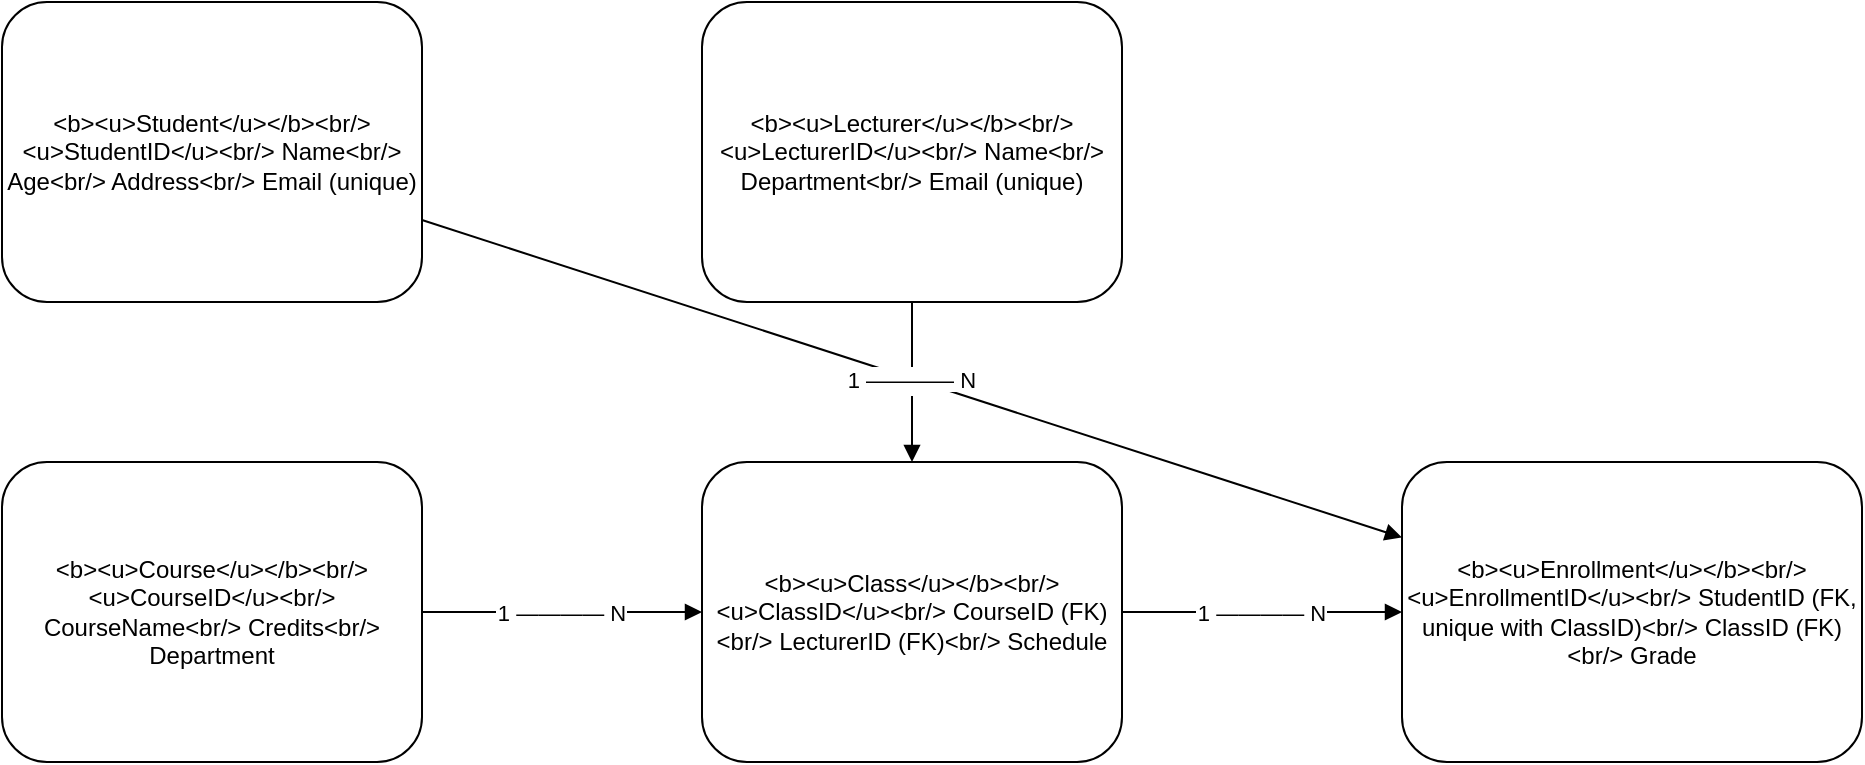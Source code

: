 <mxfile version="24.7.7" type="device">
  <diagram id="yb-college-eer" name="EER Diagram">
    <mxGraphModel dx="1480" dy="800" grid="1" gridSize="10" guides="1" tooltips="1" connect="1" fold="1" page="1" pageScale="1" pageWidth="1600" pageHeight="1000" math="0" shadow="0">
      <root>
        <mxCell id="0"/>
        <mxCell id="1" parent="0"/>
        
    <mxCell id="student" value="&lt;b&gt;&lt;u&gt;Student&lt;/u&gt;&lt;/b&gt;&lt;br/&gt;
&lt;u&gt;StudentID&lt;/u&gt;&lt;br/&gt;
Name&lt;br/&gt;
Age&lt;br/&gt;
Address&lt;br/&gt;
Email (unique)" style="shape=rectangle;whiteSpace=wrap;rounded=1;fillColor=#ffffff;strokeColor=#000000;fontSize=12;" vertex="1" parent="1">
      <mxGeometry x="80" y="100" width="210" height="150" as="geometry"/>
    </mxCell>
        
    <mxCell id="lecturer" value="&lt;b&gt;&lt;u&gt;Lecturer&lt;/u&gt;&lt;/b&gt;&lt;br/&gt;
&lt;u&gt;LecturerID&lt;/u&gt;&lt;br/&gt;
Name&lt;br/&gt;
Department&lt;br/&gt;
Email (unique)" style="shape=rectangle;whiteSpace=wrap;rounded=1;fillColor=#ffffff;strokeColor=#000000;fontSize=12;" vertex="1" parent="1">
      <mxGeometry x="430" y="100" width="210" height="150" as="geometry"/>
    </mxCell>
        
    <mxCell id="course" value="&lt;b&gt;&lt;u&gt;Course&lt;/u&gt;&lt;/b&gt;&lt;br/&gt;
&lt;u&gt;CourseID&lt;/u&gt;&lt;br/&gt;
CourseName&lt;br/&gt;
Credits&lt;br/&gt;
Department" style="shape=rectangle;whiteSpace=wrap;rounded=1;fillColor=#ffffff;strokeColor=#000000;fontSize=12;" vertex="1" parent="1">
      <mxGeometry x="80" y="330" width="210" height="150" as="geometry"/>
    </mxCell>
        
    <mxCell id="class" value="&lt;b&gt;&lt;u&gt;Class&lt;/u&gt;&lt;/b&gt;&lt;br/&gt;
&lt;u&gt;ClassID&lt;/u&gt;&lt;br/&gt;
CourseID (FK)&lt;br/&gt;
LecturerID (FK)&lt;br/&gt;
Schedule" style="shape=rectangle;whiteSpace=wrap;rounded=1;fillColor=#ffffff;strokeColor=#000000;fontSize=12;" vertex="1" parent="1">
      <mxGeometry x="430" y="330" width="210" height="150" as="geometry"/>
    </mxCell>
        
    <mxCell id="enroll" value="&lt;b&gt;&lt;u&gt;Enrollment&lt;/u&gt;&lt;/b&gt;&lt;br/&gt;
&lt;u&gt;EnrollmentID&lt;/u&gt;&lt;br/&gt;
StudentID (FK, unique with ClassID)&lt;br/&gt;
ClassID (FK)&lt;br/&gt;
Grade" style="shape=rectangle;whiteSpace=wrap;rounded=1;fillColor=#ffffff;strokeColor=#000000;fontSize=12;" vertex="1" parent="1">
      <mxGeometry x="780" y="330" width="230" height="150" as="geometry"/>
    </mxCell>
        
    <mxCell id="e1" value="1 ———— N" style="endArrow=block;startArrow=none;strokeColor=#000000;fontSize=11;" edge="1" parent="1" source="course" target="class">
      <mxGeometry relative="1" as="geometry">
        <mxPoint x="0" y="0" as="targetPoint"/>
      </mxGeometry>
    </mxCell>
        
    <mxCell id="e2" value="1 ———— N" style="endArrow=block;startArrow=none;strokeColor=#000000;fontSize=11;" edge="1" parent="1" source="lecturer" target="class">
      <mxGeometry relative="1" as="geometry">
        <mxPoint x="0" y="0" as="targetPoint"/>
      </mxGeometry>
    </mxCell>
        
    <mxCell id="e3" value="1 ———— N" style="endArrow=block;startArrow=none;strokeColor=#000000;fontSize=11;" edge="1" parent="1" source="student" target="enroll">
      <mxGeometry relative="1" as="geometry">
        <mxPoint x="0" y="0" as="targetPoint"/>
      </mxGeometry>
    </mxCell>
        
    <mxCell id="e4" value="1 ———— N" style="endArrow=block;startArrow=none;strokeColor=#000000;fontSize=11;" edge="1" parent="1" source="class" target="enroll">
      <mxGeometry relative="1" as="geometry">
        <mxPoint x="0" y="0" as="targetPoint"/>
      </mxGeometry>
    </mxCell>
      </root>
    </mxGraphModel>
  </diagram>
</mxfile>